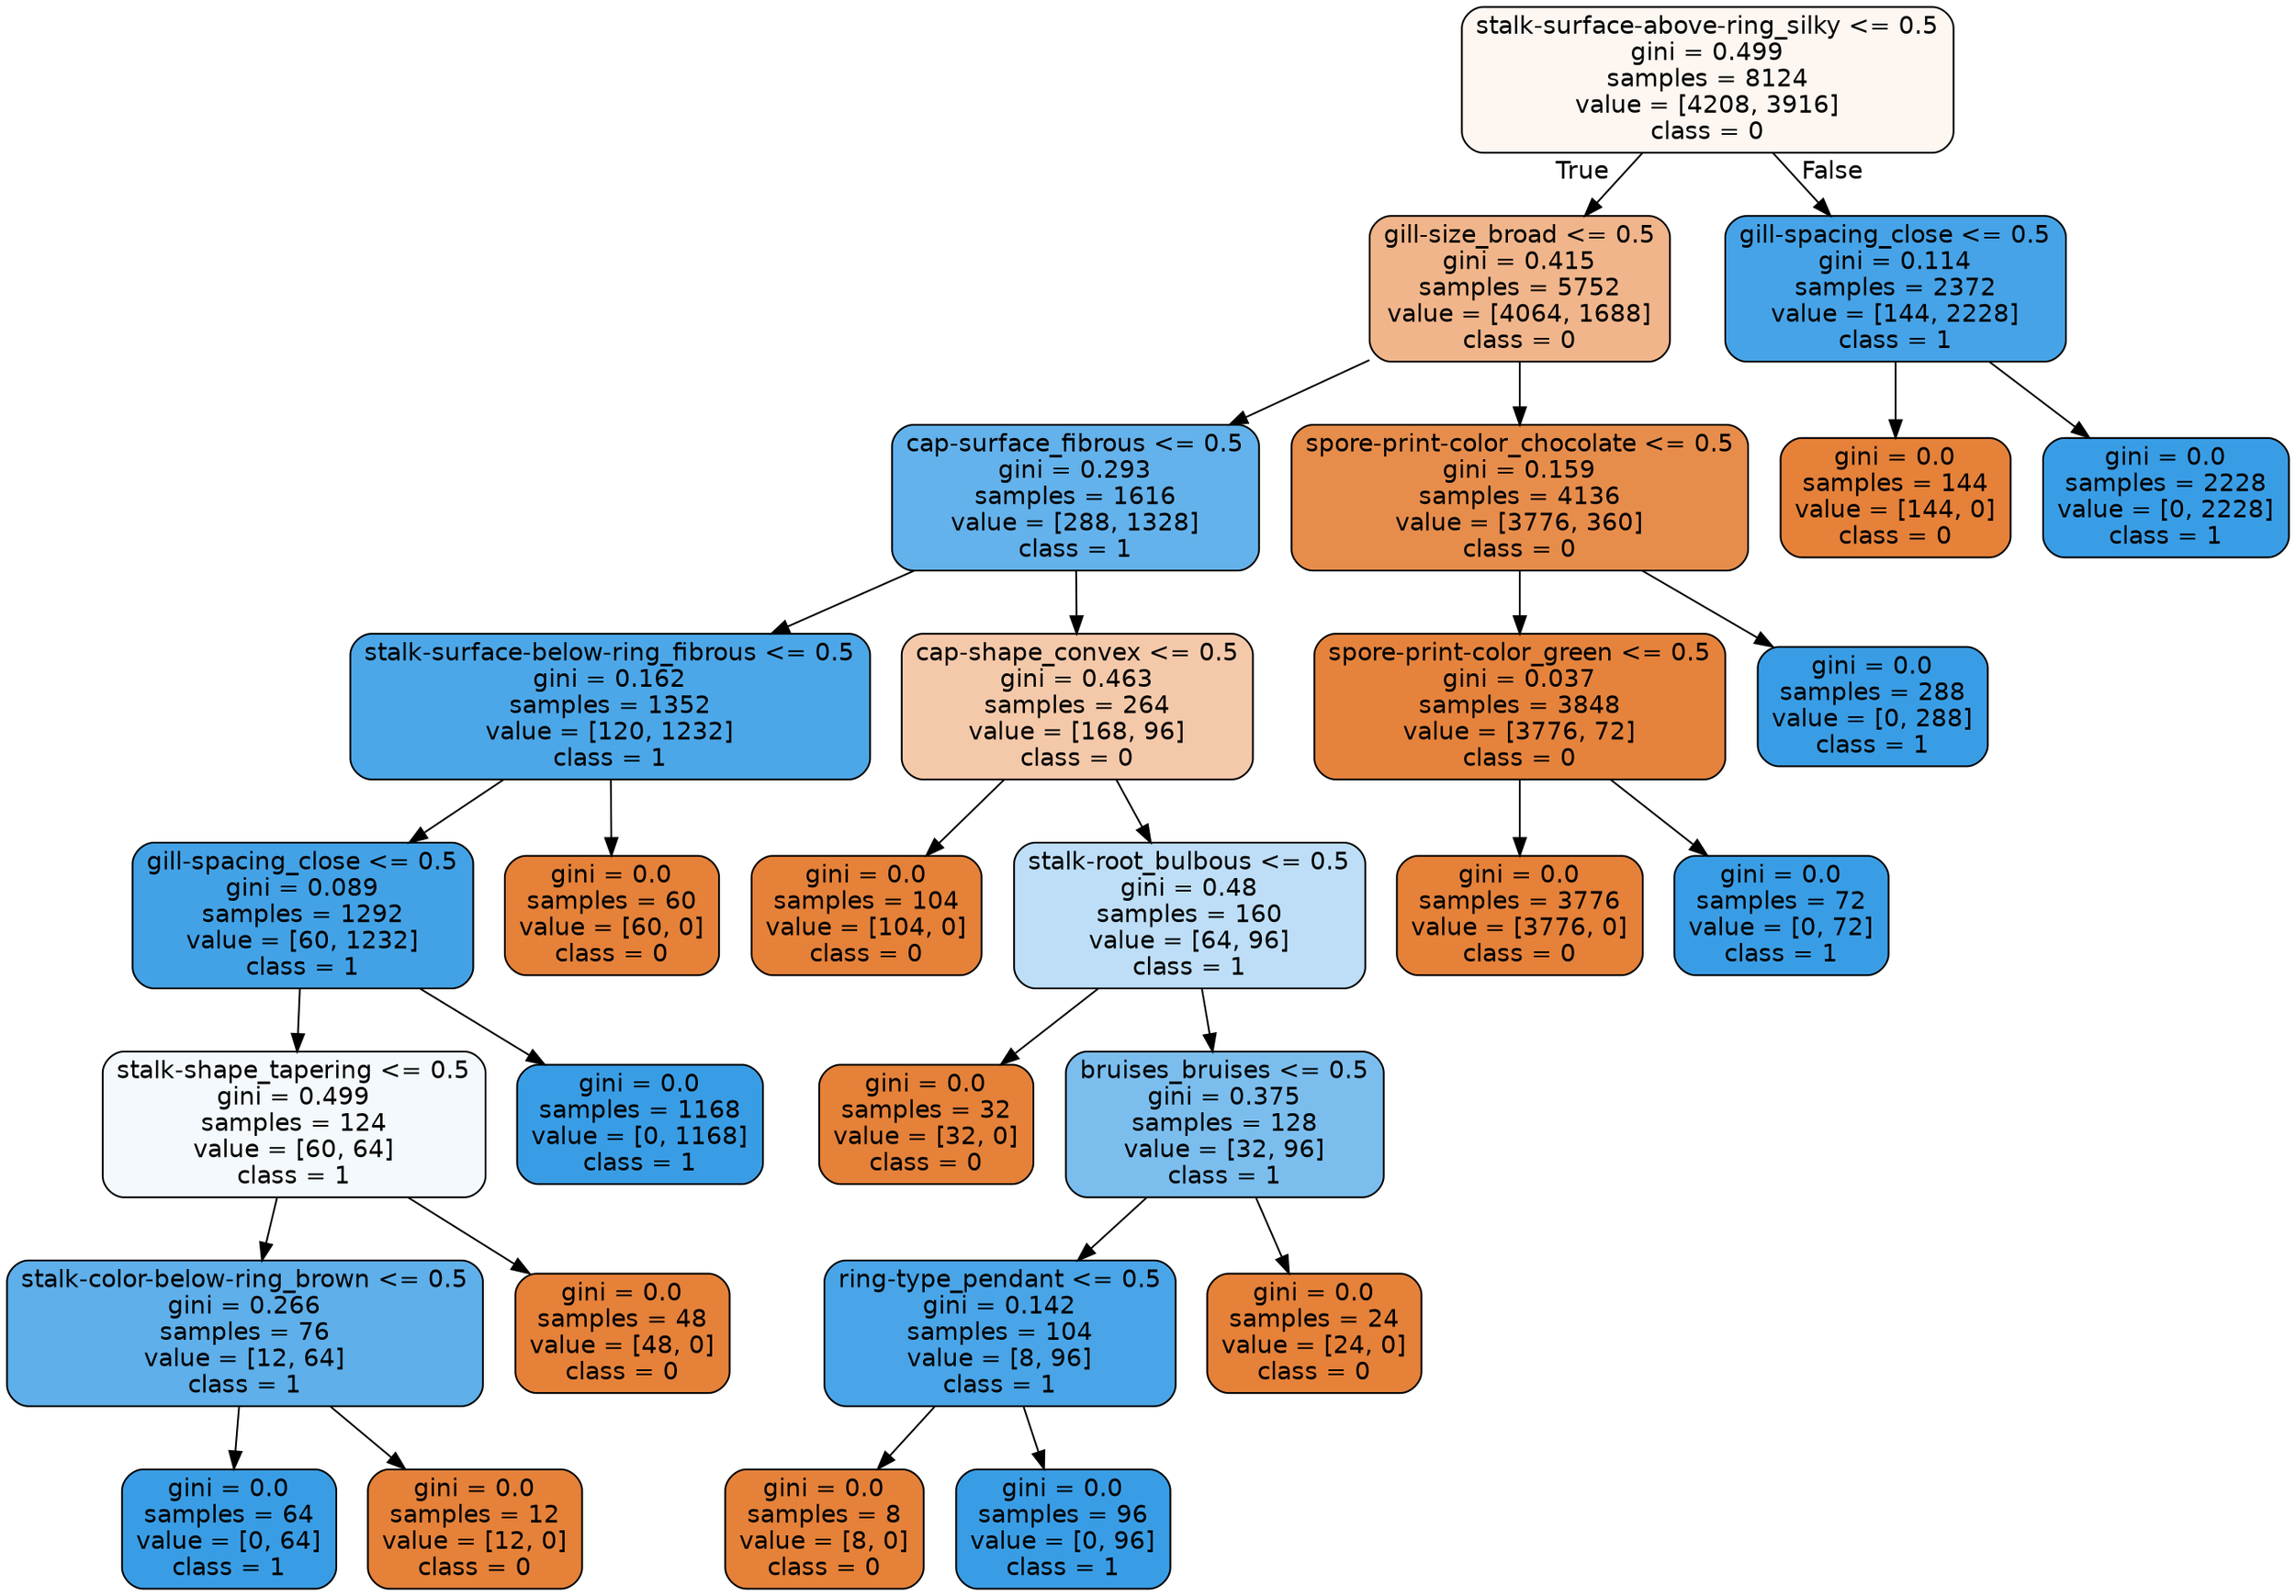 digraph Tree {
node [shape=box, style="filled, rounded", color="black", fontname="helvetica"] ;
edge [fontname="helvetica"] ;
0 [label="stalk-surface-above-ring_silky <= 0.5\ngini = 0.499\nsamples = 8124\nvalue = [4208, 3916]\nclass = 0", fillcolor="#fdf6f1"] ;
1 [label="gill-size_broad <= 0.5\ngini = 0.415\nsamples = 5752\nvalue = [4064, 1688]\nclass = 0", fillcolor="#f0b58b"] ;
0 -> 1 [labeldistance=2.5, labelangle=45, headlabel="True"] ;
2 [label="cap-surface_fibrous <= 0.5\ngini = 0.293\nsamples = 1616\nvalue = [288, 1328]\nclass = 1", fillcolor="#64b2eb"] ;
1 -> 2 ;
3 [label="stalk-surface-below-ring_fibrous <= 0.5\ngini = 0.162\nsamples = 1352\nvalue = [120, 1232]\nclass = 1", fillcolor="#4ca7e8"] ;
2 -> 3 ;
4 [label="gill-spacing_close <= 0.5\ngini = 0.089\nsamples = 1292\nvalue = [60, 1232]\nclass = 1", fillcolor="#43a2e6"] ;
3 -> 4 ;
5 [label="stalk-shape_tapering <= 0.5\ngini = 0.499\nsamples = 124\nvalue = [60, 64]\nclass = 1", fillcolor="#f3f9fd"] ;
4 -> 5 ;
6 [label="stalk-color-below-ring_brown <= 0.5\ngini = 0.266\nsamples = 76\nvalue = [12, 64]\nclass = 1", fillcolor="#5eafea"] ;
5 -> 6 ;
7 [label="gini = 0.0\nsamples = 64\nvalue = [0, 64]\nclass = 1", fillcolor="#399de5"] ;
6 -> 7 ;
8 [label="gini = 0.0\nsamples = 12\nvalue = [12, 0]\nclass = 0", fillcolor="#e58139"] ;
6 -> 8 ;
9 [label="gini = 0.0\nsamples = 48\nvalue = [48, 0]\nclass = 0", fillcolor="#e58139"] ;
5 -> 9 ;
10 [label="gini = 0.0\nsamples = 1168\nvalue = [0, 1168]\nclass = 1", fillcolor="#399de5"] ;
4 -> 10 ;
11 [label="gini = 0.0\nsamples = 60\nvalue = [60, 0]\nclass = 0", fillcolor="#e58139"] ;
3 -> 11 ;
12 [label="cap-shape_convex <= 0.5\ngini = 0.463\nsamples = 264\nvalue = [168, 96]\nclass = 0", fillcolor="#f4c9aa"] ;
2 -> 12 ;
13 [label="gini = 0.0\nsamples = 104\nvalue = [104, 0]\nclass = 0", fillcolor="#e58139"] ;
12 -> 13 ;
14 [label="stalk-root_bulbous <= 0.5\ngini = 0.48\nsamples = 160\nvalue = [64, 96]\nclass = 1", fillcolor="#bddef6"] ;
12 -> 14 ;
15 [label="gini = 0.0\nsamples = 32\nvalue = [32, 0]\nclass = 0", fillcolor="#e58139"] ;
14 -> 15 ;
16 [label="bruises_bruises <= 0.5\ngini = 0.375\nsamples = 128\nvalue = [32, 96]\nclass = 1", fillcolor="#7bbeee"] ;
14 -> 16 ;
17 [label="ring-type_pendant <= 0.5\ngini = 0.142\nsamples = 104\nvalue = [8, 96]\nclass = 1", fillcolor="#49a5e7"] ;
16 -> 17 ;
18 [label="gini = 0.0\nsamples = 8\nvalue = [8, 0]\nclass = 0", fillcolor="#e58139"] ;
17 -> 18 ;
19 [label="gini = 0.0\nsamples = 96\nvalue = [0, 96]\nclass = 1", fillcolor="#399de5"] ;
17 -> 19 ;
20 [label="gini = 0.0\nsamples = 24\nvalue = [24, 0]\nclass = 0", fillcolor="#e58139"] ;
16 -> 20 ;
21 [label="spore-print-color_chocolate <= 0.5\ngini = 0.159\nsamples = 4136\nvalue = [3776, 360]\nclass = 0", fillcolor="#e78d4c"] ;
1 -> 21 ;
22 [label="spore-print-color_green <= 0.5\ngini = 0.037\nsamples = 3848\nvalue = [3776, 72]\nclass = 0", fillcolor="#e5833d"] ;
21 -> 22 ;
23 [label="gini = 0.0\nsamples = 3776\nvalue = [3776, 0]\nclass = 0", fillcolor="#e58139"] ;
22 -> 23 ;
24 [label="gini = 0.0\nsamples = 72\nvalue = [0, 72]\nclass = 1", fillcolor="#399de5"] ;
22 -> 24 ;
25 [label="gini = 0.0\nsamples = 288\nvalue = [0, 288]\nclass = 1", fillcolor="#399de5"] ;
21 -> 25 ;
26 [label="gill-spacing_close <= 0.5\ngini = 0.114\nsamples = 2372\nvalue = [144, 2228]\nclass = 1", fillcolor="#46a3e7"] ;
0 -> 26 [labeldistance=2.5, labelangle=-45, headlabel="False"] ;
27 [label="gini = 0.0\nsamples = 144\nvalue = [144, 0]\nclass = 0", fillcolor="#e58139"] ;
26 -> 27 ;
28 [label="gini = 0.0\nsamples = 2228\nvalue = [0, 2228]\nclass = 1", fillcolor="#399de5"] ;
26 -> 28 ;
}